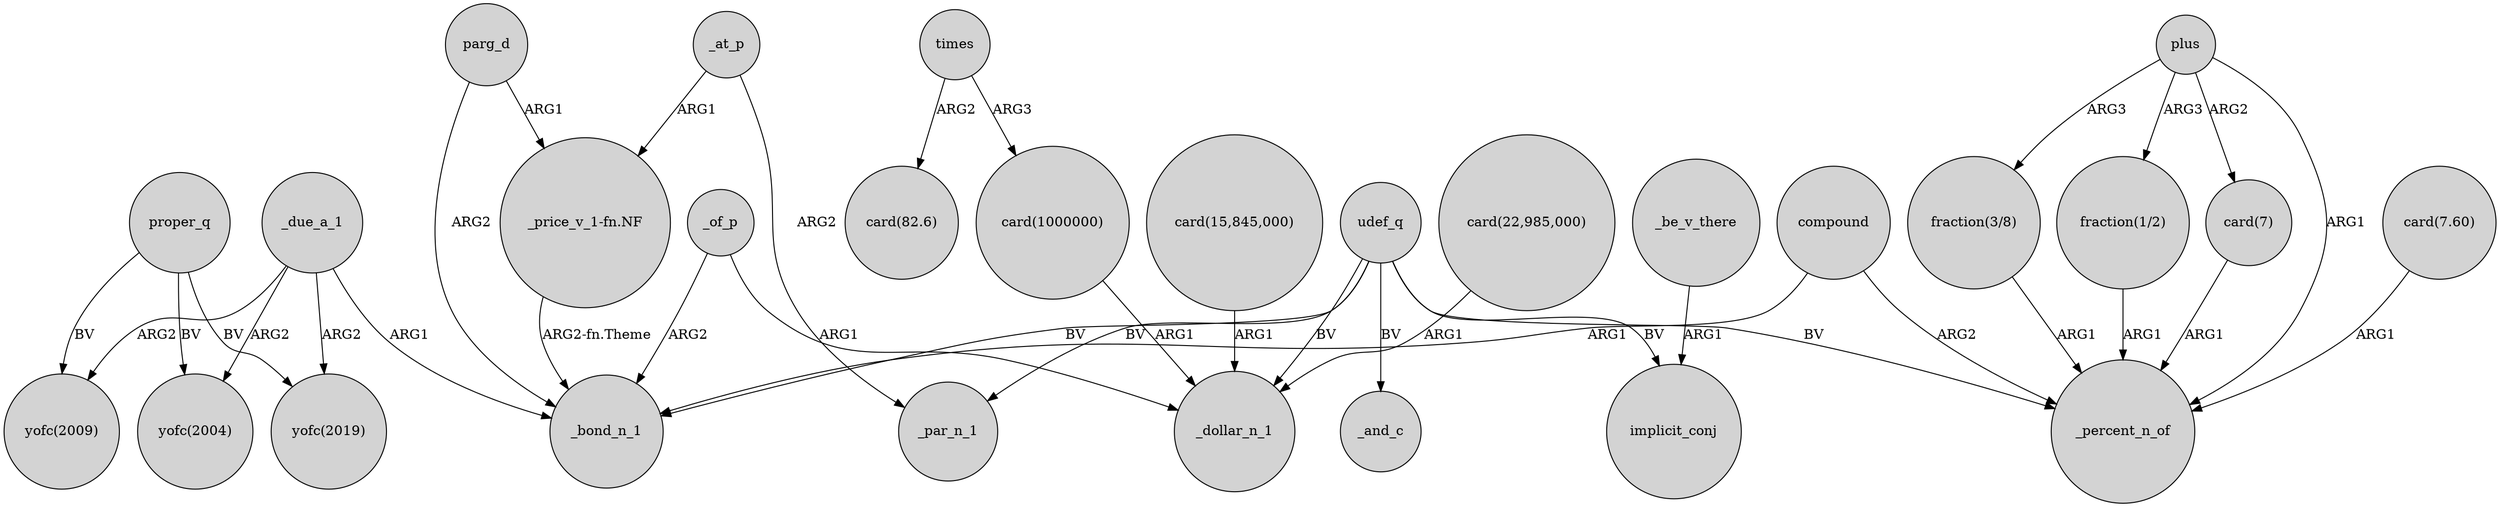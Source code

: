 digraph {
	node [shape=circle style=filled]
	times -> "card(82.6)" [label=ARG2]
	"card(1000000)" -> _dollar_n_1 [label=ARG1]
	udef_q -> _par_n_1 [label=BV]
	_due_a_1 -> _bond_n_1 [label=ARG1]
	proper_q -> "yofc(2019)" [label=BV]
	_at_p -> _par_n_1 [label=ARG2]
	parg_d -> _bond_n_1 [label=ARG2]
	_of_p -> _dollar_n_1 [label=ARG1]
	"card(7)" -> _percent_n_of [label=ARG1]
	compound -> _bond_n_1 [label=ARG1]
	plus -> "card(7)" [label=ARG2]
	plus -> _percent_n_of [label=ARG1]
	"fraction(3/8)" -> _percent_n_of [label=ARG1]
	_of_p -> _bond_n_1 [label=ARG2]
	udef_q -> implicit_conj [label=BV]
	compound -> _percent_n_of [label=ARG2]
	_at_p -> "_price_v_1-fn.NF" [label=ARG1]
	_due_a_1 -> "yofc(2019)" [label=ARG2]
	"_price_v_1-fn.NF" -> _bond_n_1 [label="ARG2-fn.Theme"]
	udef_q -> _bond_n_1 [label=BV]
	plus -> "fraction(3/8)" [label=ARG3]
	_due_a_1 -> "yofc(2004)" [label=ARG2]
	times -> "card(1000000)" [label=ARG3]
	"card(7.60)" -> _percent_n_of [label=ARG1]
	"card(15,845,000)" -> _dollar_n_1 [label=ARG1]
	parg_d -> "_price_v_1-fn.NF" [label=ARG1]
	plus -> "fraction(1/2)" [label=ARG3]
	"fraction(1/2)" -> _percent_n_of [label=ARG1]
	_be_v_there -> implicit_conj [label=ARG1]
	"card(22,985,000)" -> _dollar_n_1 [label=ARG1]
	proper_q -> "yofc(2009)" [label=BV]
	proper_q -> "yofc(2004)" [label=BV]
	udef_q -> _percent_n_of [label=BV]
	udef_q -> _and_c [label=BV]
	_due_a_1 -> "yofc(2009)" [label=ARG2]
	udef_q -> _dollar_n_1 [label=BV]
}
